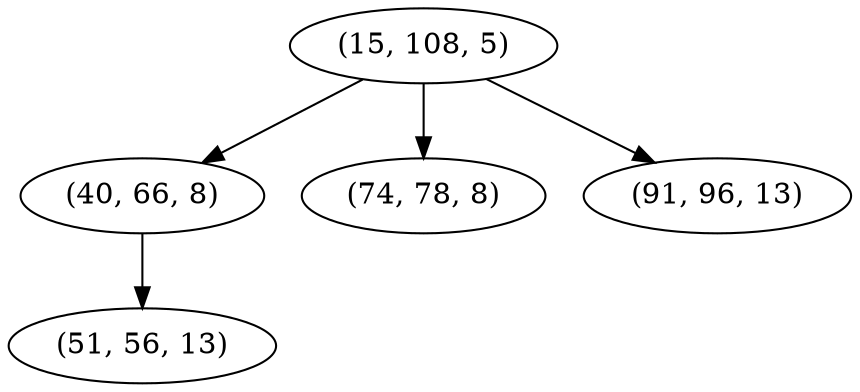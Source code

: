 digraph tree {
    "(15, 108, 5)";
    "(40, 66, 8)";
    "(51, 56, 13)";
    "(74, 78, 8)";
    "(91, 96, 13)";
    "(15, 108, 5)" -> "(40, 66, 8)";
    "(15, 108, 5)" -> "(74, 78, 8)";
    "(15, 108, 5)" -> "(91, 96, 13)";
    "(40, 66, 8)" -> "(51, 56, 13)";
}
